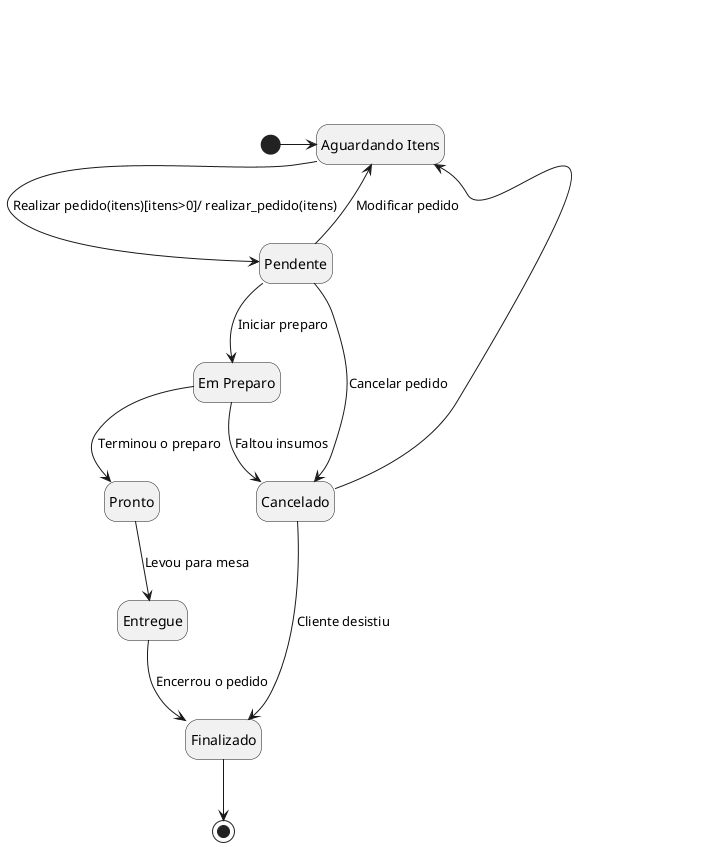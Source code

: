 @startuml "Diagrama de Estados (Pedido)"
hide empty description


state "Em Preparo" as em_preparo
state "Pronto" as pronto
state "Aguardando Itens" as aguardando_itens
state "Cancelado" as cancelado
state "Pendente" as pendente
state "Entregue" as entregue
state "Finalizado" as finalizado

[*]-right-> aguardando_itens
aguardando_itens --> pendente: Realizar pedido(itens)[itens>0]/ realizar_pedido(itens)
pendente --> cancelado: Cancelar pedido
pendente --> em_preparo: Iniciar preparo
pendente --> aguardando_itens: Modificar pedido
em_preparo --> pronto: Terminou o preparo
em_preparo --> cancelado: Faltou insumos
pronto --> entregue: Levou para mesa
entregue --> finalizado: Encerrou o pedido
finalizado --> [*]



cancelado --> finalizado: Cliente desistiu
cancelado --> aguardando_itens
@enduml